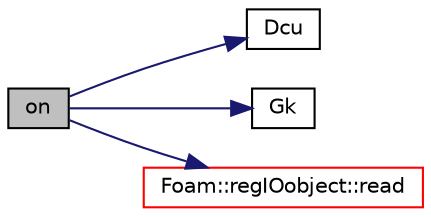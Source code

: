 digraph "on"
{
  bgcolor="transparent";
  edge [fontname="Helvetica",fontsize="10",labelfontname="Helvetica",labelfontsize="10"];
  node [fontname="Helvetica",fontsize="10",shape=record];
  rankdir="LR";
  Node1 [label="on",height=0.2,width=0.4,color="black", fillcolor="grey75", style="filled", fontcolor="black"];
  Node1 -> Node2 [color="midnightblue",fontsize="10",style="solid",fontname="Helvetica"];
  Node2 [label="Dcu",height=0.2,width=0.4,color="black",URL="$a01863.html#a2b1e7c3995c783b170299ebe90bcac1e",tooltip="Return the momentum drag coefficient. "];
  Node1 -> Node3 [color="midnightblue",fontsize="10",style="solid",fontname="Helvetica"];
  Node3 [label="Gk",height=0.2,width=0.4,color="black",URL="$a01863.html#ad687d9e5eb28d29af6eb27594b28ba28",tooltip="Return the momentum drag turbulence generation rate. "];
  Node1 -> Node4 [color="midnightblue",fontsize="10",style="solid",fontname="Helvetica"];
  Node4 [label="Foam::regIOobject::read",height=0.2,width=0.4,color="red",URL="$a02193.html#af816873151ddb0126e98bb2f914d8ed5",tooltip="Read object. "];
}
